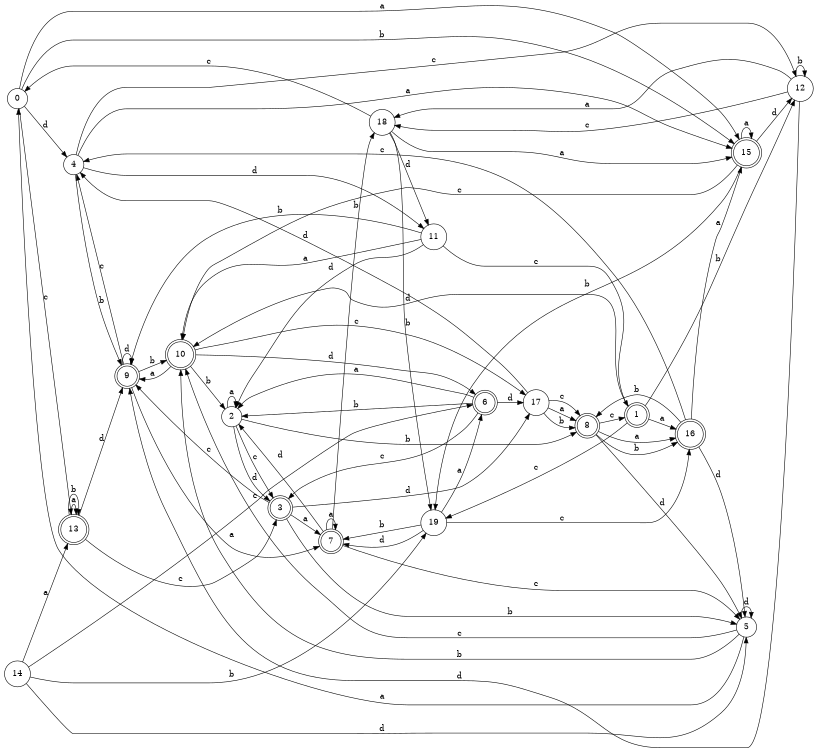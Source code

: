 digraph n16_9 {
__start0 [label="" shape="none"];

rankdir=LR;
size="8,5";

s0 [style="filled", color="black", fillcolor="white" shape="circle", label="0"];
s1 [style="rounded,filled", color="black", fillcolor="white" shape="doublecircle", label="1"];
s2 [style="filled", color="black", fillcolor="white" shape="circle", label="2"];
s3 [style="rounded,filled", color="black", fillcolor="white" shape="doublecircle", label="3"];
s4 [style="filled", color="black", fillcolor="white" shape="circle", label="4"];
s5 [style="filled", color="black", fillcolor="white" shape="circle", label="5"];
s6 [style="rounded,filled", color="black", fillcolor="white" shape="doublecircle", label="6"];
s7 [style="rounded,filled", color="black", fillcolor="white" shape="doublecircle", label="7"];
s8 [style="rounded,filled", color="black", fillcolor="white" shape="doublecircle", label="8"];
s9 [style="rounded,filled", color="black", fillcolor="white" shape="doublecircle", label="9"];
s10 [style="rounded,filled", color="black", fillcolor="white" shape="doublecircle", label="10"];
s11 [style="filled", color="black", fillcolor="white" shape="circle", label="11"];
s12 [style="filled", color="black", fillcolor="white" shape="circle", label="12"];
s13 [style="rounded,filled", color="black", fillcolor="white" shape="doublecircle", label="13"];
s14 [style="filled", color="black", fillcolor="white" shape="circle", label="14"];
s15 [style="rounded,filled", color="black", fillcolor="white" shape="doublecircle", label="15"];
s16 [style="rounded,filled", color="black", fillcolor="white" shape="doublecircle", label="16"];
s17 [style="filled", color="black", fillcolor="white" shape="circle", label="17"];
s18 [style="filled", color="black", fillcolor="white" shape="circle", label="18"];
s19 [style="filled", color="black", fillcolor="white" shape="circle", label="19"];
s0 -> s15 [label="a"];
s0 -> s15 [label="b"];
s0 -> s13 [label="c"];
s0 -> s4 [label="d"];
s1 -> s16 [label="a"];
s1 -> s12 [label="b"];
s1 -> s19 [label="c"];
s1 -> s10 [label="d"];
s2 -> s2 [label="a"];
s2 -> s8 [label="b"];
s2 -> s3 [label="c"];
s2 -> s3 [label="d"];
s3 -> s7 [label="a"];
s3 -> s5 [label="b"];
s3 -> s9 [label="c"];
s3 -> s17 [label="d"];
s4 -> s15 [label="a"];
s4 -> s9 [label="b"];
s4 -> s12 [label="c"];
s4 -> s11 [label="d"];
s5 -> s0 [label="a"];
s5 -> s10 [label="b"];
s5 -> s10 [label="c"];
s5 -> s5 [label="d"];
s6 -> s2 [label="a"];
s6 -> s2 [label="b"];
s6 -> s3 [label="c"];
s6 -> s17 [label="d"];
s7 -> s7 [label="a"];
s7 -> s18 [label="b"];
s7 -> s5 [label="c"];
s7 -> s2 [label="d"];
s8 -> s16 [label="a"];
s8 -> s16 [label="b"];
s8 -> s1 [label="c"];
s8 -> s5 [label="d"];
s9 -> s7 [label="a"];
s9 -> s10 [label="b"];
s9 -> s4 [label="c"];
s9 -> s9 [label="d"];
s10 -> s9 [label="a"];
s10 -> s2 [label="b"];
s10 -> s17 [label="c"];
s10 -> s6 [label="d"];
s11 -> s10 [label="a"];
s11 -> s9 [label="b"];
s11 -> s1 [label="c"];
s11 -> s2 [label="d"];
s12 -> s18 [label="a"];
s12 -> s12 [label="b"];
s12 -> s18 [label="c"];
s12 -> s9 [label="d"];
s13 -> s13 [label="a"];
s13 -> s13 [label="b"];
s13 -> s3 [label="c"];
s13 -> s9 [label="d"];
s14 -> s13 [label="a"];
s14 -> s19 [label="b"];
s14 -> s6 [label="c"];
s14 -> s5 [label="d"];
s15 -> s15 [label="a"];
s15 -> s19 [label="b"];
s15 -> s10 [label="c"];
s15 -> s12 [label="d"];
s16 -> s15 [label="a"];
s16 -> s8 [label="b"];
s16 -> s4 [label="c"];
s16 -> s5 [label="d"];
s17 -> s8 [label="a"];
s17 -> s8 [label="b"];
s17 -> s8 [label="c"];
s17 -> s4 [label="d"];
s18 -> s15 [label="a"];
s18 -> s19 [label="b"];
s18 -> s0 [label="c"];
s18 -> s11 [label="d"];
s19 -> s6 [label="a"];
s19 -> s7 [label="b"];
s19 -> s16 [label="c"];
s19 -> s7 [label="d"];

}